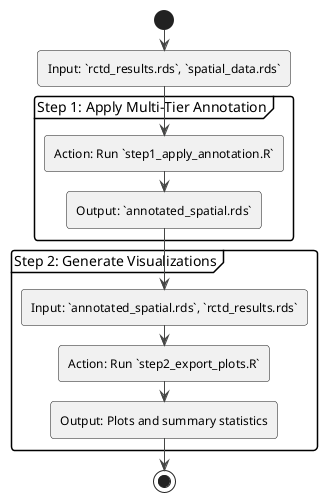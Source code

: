 @startuml
!theme vibrant

start

:Input: `rctd_results.rds`, `spatial_data.rds`;

partition "Step 1: Apply Multi-Tier Annotation" {
  :Action: Run `step1_apply_annotation.R`;
  :Output: `annotated_spatial.rds`;
}

partition "Step 2: Generate Visualizations" {
  :Input: `annotated_spatial.rds`, `rctd_results.rds`;
  :Action: Run `step2_export_plots.R`;
  :Output: Plots and summary statistics;
}

stop

@enduml

